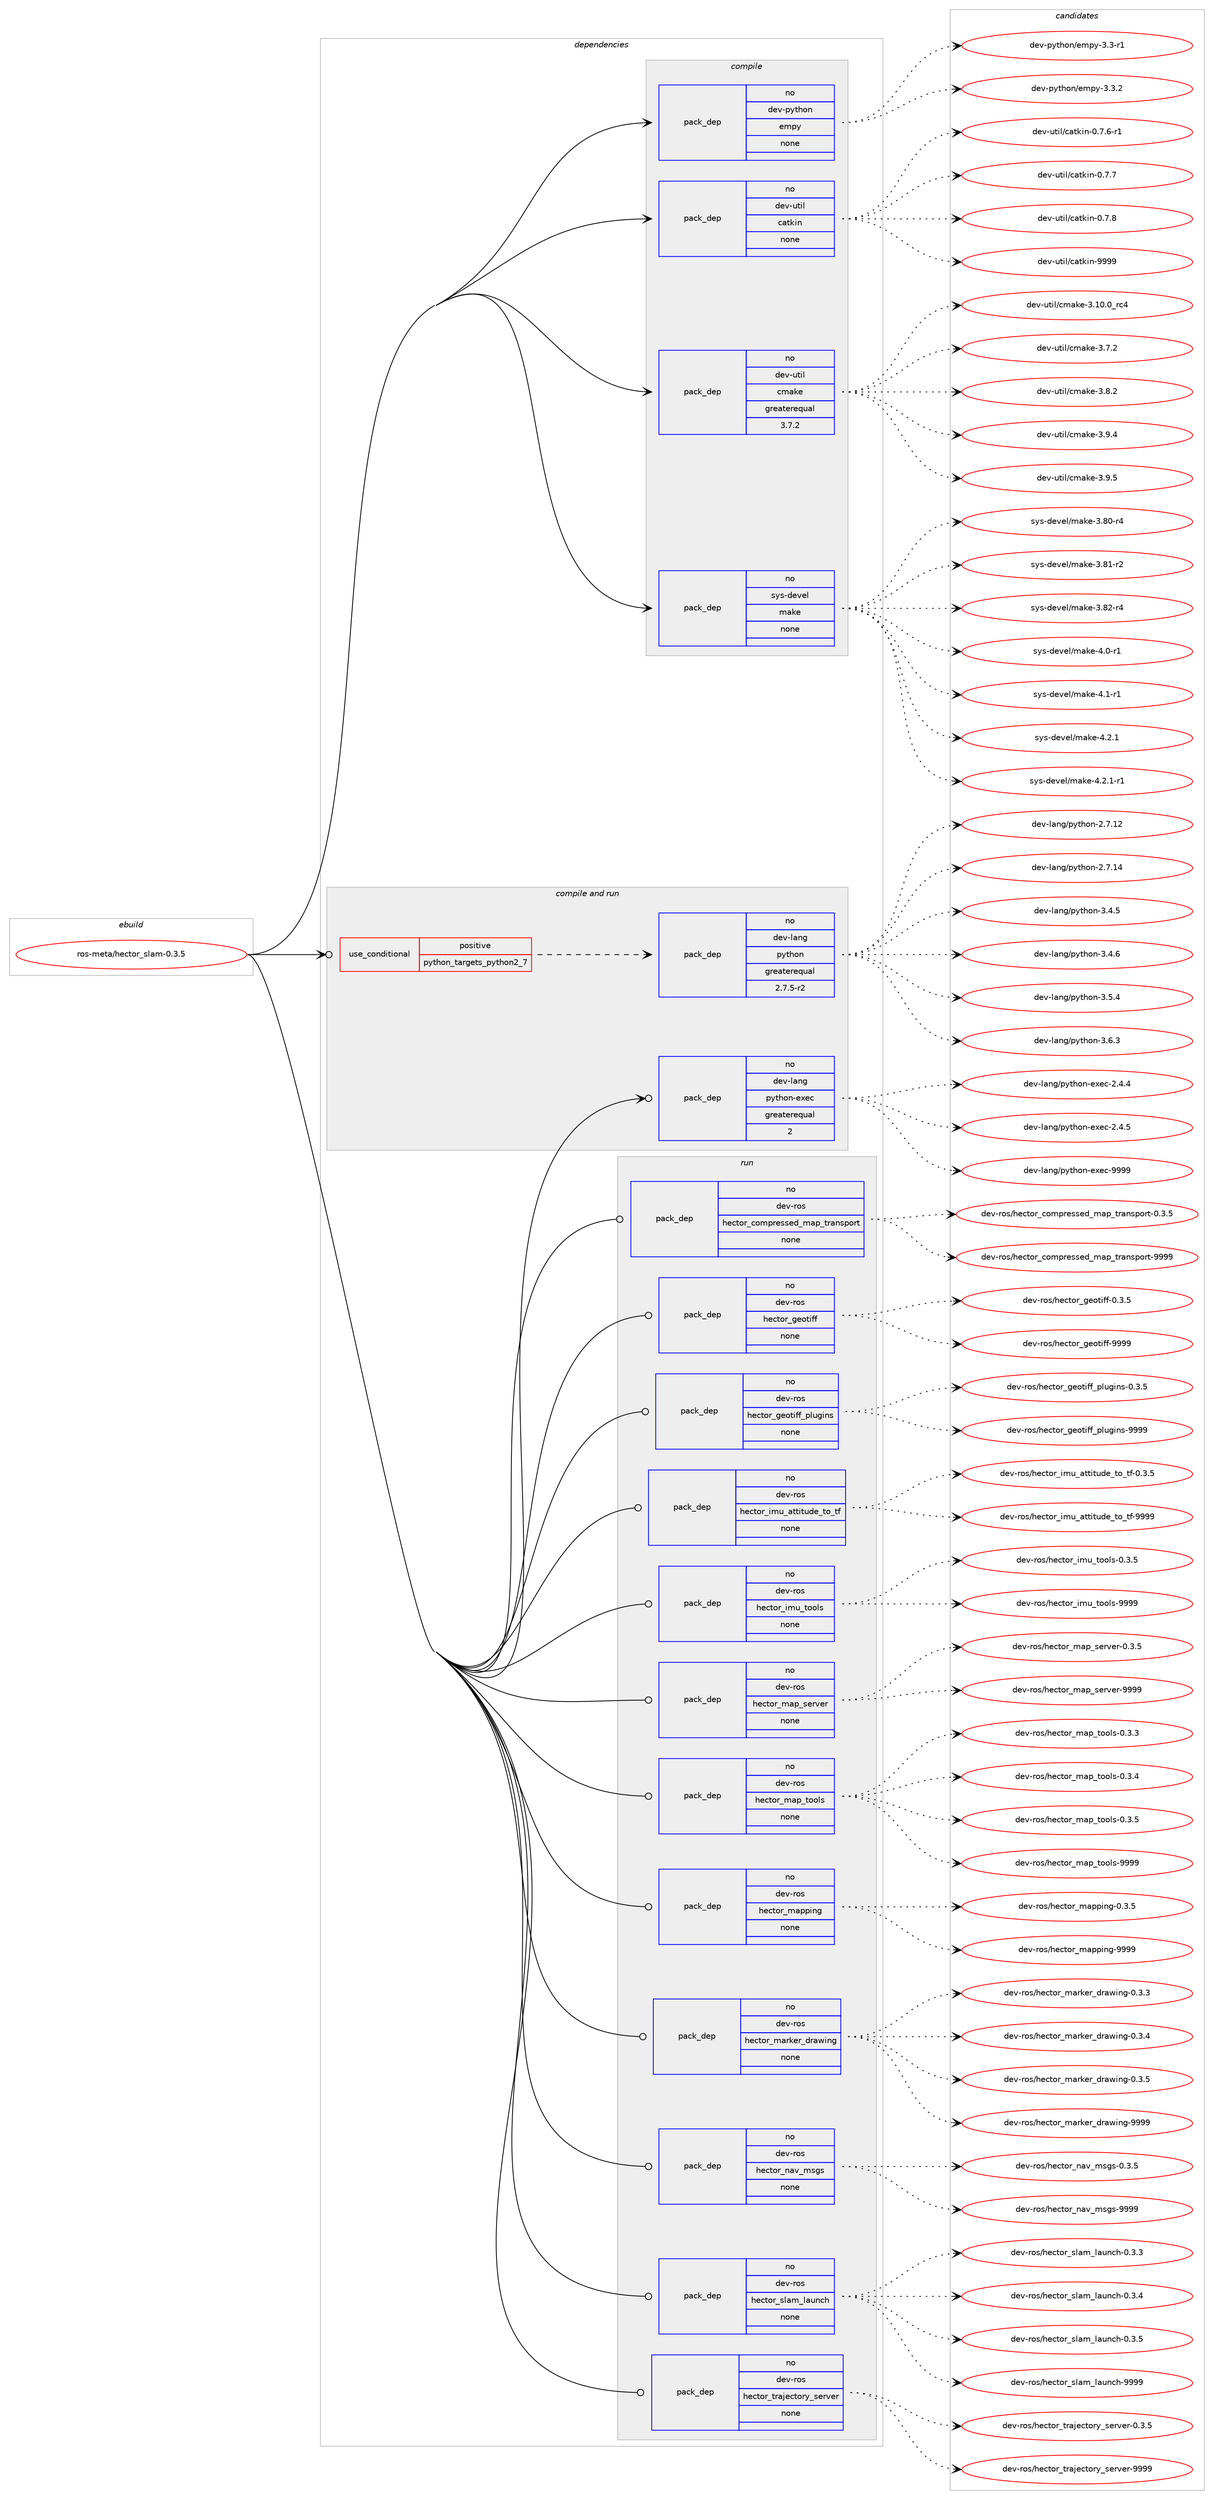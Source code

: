 digraph prolog {

# *************
# Graph options
# *************

newrank=true;
concentrate=true;
compound=true;
graph [rankdir=LR,fontname=Helvetica,fontsize=10,ranksep=1.5];#, ranksep=2.5, nodesep=0.2];
edge  [arrowhead=vee];
node  [fontname=Helvetica,fontsize=10];

# **********
# The ebuild
# **********

subgraph cluster_leftcol {
color=gray;
rank=same;
label=<<i>ebuild</i>>;
id [label="ros-meta/hector_slam-0.3.5", color=red, width=4, href="../ros-meta/hector_slam-0.3.5.svg"];
}

# ****************
# The dependencies
# ****************

subgraph cluster_midcol {
color=gray;
label=<<i>dependencies</i>>;
subgraph cluster_compile {
fillcolor="#eeeeee";
style=filled;
label=<<i>compile</i>>;
subgraph pack324960 {
dependency441592 [label=<<TABLE BORDER="0" CELLBORDER="1" CELLSPACING="0" CELLPADDING="4" WIDTH="220"><TR><TD ROWSPAN="6" CELLPADDING="30">pack_dep</TD></TR><TR><TD WIDTH="110">no</TD></TR><TR><TD>dev-python</TD></TR><TR><TD>empy</TD></TR><TR><TD>none</TD></TR><TR><TD></TD></TR></TABLE>>, shape=none, color=blue];
}
id:e -> dependency441592:w [weight=20,style="solid",arrowhead="vee"];
subgraph pack324961 {
dependency441593 [label=<<TABLE BORDER="0" CELLBORDER="1" CELLSPACING="0" CELLPADDING="4" WIDTH="220"><TR><TD ROWSPAN="6" CELLPADDING="30">pack_dep</TD></TR><TR><TD WIDTH="110">no</TD></TR><TR><TD>dev-util</TD></TR><TR><TD>catkin</TD></TR><TR><TD>none</TD></TR><TR><TD></TD></TR></TABLE>>, shape=none, color=blue];
}
id:e -> dependency441593:w [weight=20,style="solid",arrowhead="vee"];
subgraph pack324962 {
dependency441594 [label=<<TABLE BORDER="0" CELLBORDER="1" CELLSPACING="0" CELLPADDING="4" WIDTH="220"><TR><TD ROWSPAN="6" CELLPADDING="30">pack_dep</TD></TR><TR><TD WIDTH="110">no</TD></TR><TR><TD>dev-util</TD></TR><TR><TD>cmake</TD></TR><TR><TD>greaterequal</TD></TR><TR><TD>3.7.2</TD></TR></TABLE>>, shape=none, color=blue];
}
id:e -> dependency441594:w [weight=20,style="solid",arrowhead="vee"];
subgraph pack324963 {
dependency441595 [label=<<TABLE BORDER="0" CELLBORDER="1" CELLSPACING="0" CELLPADDING="4" WIDTH="220"><TR><TD ROWSPAN="6" CELLPADDING="30">pack_dep</TD></TR><TR><TD WIDTH="110">no</TD></TR><TR><TD>sys-devel</TD></TR><TR><TD>make</TD></TR><TR><TD>none</TD></TR><TR><TD></TD></TR></TABLE>>, shape=none, color=blue];
}
id:e -> dependency441595:w [weight=20,style="solid",arrowhead="vee"];
}
subgraph cluster_compileandrun {
fillcolor="#eeeeee";
style=filled;
label=<<i>compile and run</i>>;
subgraph cond108983 {
dependency441596 [label=<<TABLE BORDER="0" CELLBORDER="1" CELLSPACING="0" CELLPADDING="4"><TR><TD ROWSPAN="3" CELLPADDING="10">use_conditional</TD></TR><TR><TD>positive</TD></TR><TR><TD>python_targets_python2_7</TD></TR></TABLE>>, shape=none, color=red];
subgraph pack324964 {
dependency441597 [label=<<TABLE BORDER="0" CELLBORDER="1" CELLSPACING="0" CELLPADDING="4" WIDTH="220"><TR><TD ROWSPAN="6" CELLPADDING="30">pack_dep</TD></TR><TR><TD WIDTH="110">no</TD></TR><TR><TD>dev-lang</TD></TR><TR><TD>python</TD></TR><TR><TD>greaterequal</TD></TR><TR><TD>2.7.5-r2</TD></TR></TABLE>>, shape=none, color=blue];
}
dependency441596:e -> dependency441597:w [weight=20,style="dashed",arrowhead="vee"];
}
id:e -> dependency441596:w [weight=20,style="solid",arrowhead="odotvee"];
subgraph pack324965 {
dependency441598 [label=<<TABLE BORDER="0" CELLBORDER="1" CELLSPACING="0" CELLPADDING="4" WIDTH="220"><TR><TD ROWSPAN="6" CELLPADDING="30">pack_dep</TD></TR><TR><TD WIDTH="110">no</TD></TR><TR><TD>dev-lang</TD></TR><TR><TD>python-exec</TD></TR><TR><TD>greaterequal</TD></TR><TR><TD>2</TD></TR></TABLE>>, shape=none, color=blue];
}
id:e -> dependency441598:w [weight=20,style="solid",arrowhead="odotvee"];
}
subgraph cluster_run {
fillcolor="#eeeeee";
style=filled;
label=<<i>run</i>>;
subgraph pack324966 {
dependency441599 [label=<<TABLE BORDER="0" CELLBORDER="1" CELLSPACING="0" CELLPADDING="4" WIDTH="220"><TR><TD ROWSPAN="6" CELLPADDING="30">pack_dep</TD></TR><TR><TD WIDTH="110">no</TD></TR><TR><TD>dev-ros</TD></TR><TR><TD>hector_compressed_map_transport</TD></TR><TR><TD>none</TD></TR><TR><TD></TD></TR></TABLE>>, shape=none, color=blue];
}
id:e -> dependency441599:w [weight=20,style="solid",arrowhead="odot"];
subgraph pack324967 {
dependency441600 [label=<<TABLE BORDER="0" CELLBORDER="1" CELLSPACING="0" CELLPADDING="4" WIDTH="220"><TR><TD ROWSPAN="6" CELLPADDING="30">pack_dep</TD></TR><TR><TD WIDTH="110">no</TD></TR><TR><TD>dev-ros</TD></TR><TR><TD>hector_geotiff</TD></TR><TR><TD>none</TD></TR><TR><TD></TD></TR></TABLE>>, shape=none, color=blue];
}
id:e -> dependency441600:w [weight=20,style="solid",arrowhead="odot"];
subgraph pack324968 {
dependency441601 [label=<<TABLE BORDER="0" CELLBORDER="1" CELLSPACING="0" CELLPADDING="4" WIDTH="220"><TR><TD ROWSPAN="6" CELLPADDING="30">pack_dep</TD></TR><TR><TD WIDTH="110">no</TD></TR><TR><TD>dev-ros</TD></TR><TR><TD>hector_geotiff_plugins</TD></TR><TR><TD>none</TD></TR><TR><TD></TD></TR></TABLE>>, shape=none, color=blue];
}
id:e -> dependency441601:w [weight=20,style="solid",arrowhead="odot"];
subgraph pack324969 {
dependency441602 [label=<<TABLE BORDER="0" CELLBORDER="1" CELLSPACING="0" CELLPADDING="4" WIDTH="220"><TR><TD ROWSPAN="6" CELLPADDING="30">pack_dep</TD></TR><TR><TD WIDTH="110">no</TD></TR><TR><TD>dev-ros</TD></TR><TR><TD>hector_imu_attitude_to_tf</TD></TR><TR><TD>none</TD></TR><TR><TD></TD></TR></TABLE>>, shape=none, color=blue];
}
id:e -> dependency441602:w [weight=20,style="solid",arrowhead="odot"];
subgraph pack324970 {
dependency441603 [label=<<TABLE BORDER="0" CELLBORDER="1" CELLSPACING="0" CELLPADDING="4" WIDTH="220"><TR><TD ROWSPAN="6" CELLPADDING="30">pack_dep</TD></TR><TR><TD WIDTH="110">no</TD></TR><TR><TD>dev-ros</TD></TR><TR><TD>hector_imu_tools</TD></TR><TR><TD>none</TD></TR><TR><TD></TD></TR></TABLE>>, shape=none, color=blue];
}
id:e -> dependency441603:w [weight=20,style="solid",arrowhead="odot"];
subgraph pack324971 {
dependency441604 [label=<<TABLE BORDER="0" CELLBORDER="1" CELLSPACING="0" CELLPADDING="4" WIDTH="220"><TR><TD ROWSPAN="6" CELLPADDING="30">pack_dep</TD></TR><TR><TD WIDTH="110">no</TD></TR><TR><TD>dev-ros</TD></TR><TR><TD>hector_map_server</TD></TR><TR><TD>none</TD></TR><TR><TD></TD></TR></TABLE>>, shape=none, color=blue];
}
id:e -> dependency441604:w [weight=20,style="solid",arrowhead="odot"];
subgraph pack324972 {
dependency441605 [label=<<TABLE BORDER="0" CELLBORDER="1" CELLSPACING="0" CELLPADDING="4" WIDTH="220"><TR><TD ROWSPAN="6" CELLPADDING="30">pack_dep</TD></TR><TR><TD WIDTH="110">no</TD></TR><TR><TD>dev-ros</TD></TR><TR><TD>hector_map_tools</TD></TR><TR><TD>none</TD></TR><TR><TD></TD></TR></TABLE>>, shape=none, color=blue];
}
id:e -> dependency441605:w [weight=20,style="solid",arrowhead="odot"];
subgraph pack324973 {
dependency441606 [label=<<TABLE BORDER="0" CELLBORDER="1" CELLSPACING="0" CELLPADDING="4" WIDTH="220"><TR><TD ROWSPAN="6" CELLPADDING="30">pack_dep</TD></TR><TR><TD WIDTH="110">no</TD></TR><TR><TD>dev-ros</TD></TR><TR><TD>hector_mapping</TD></TR><TR><TD>none</TD></TR><TR><TD></TD></TR></TABLE>>, shape=none, color=blue];
}
id:e -> dependency441606:w [weight=20,style="solid",arrowhead="odot"];
subgraph pack324974 {
dependency441607 [label=<<TABLE BORDER="0" CELLBORDER="1" CELLSPACING="0" CELLPADDING="4" WIDTH="220"><TR><TD ROWSPAN="6" CELLPADDING="30">pack_dep</TD></TR><TR><TD WIDTH="110">no</TD></TR><TR><TD>dev-ros</TD></TR><TR><TD>hector_marker_drawing</TD></TR><TR><TD>none</TD></TR><TR><TD></TD></TR></TABLE>>, shape=none, color=blue];
}
id:e -> dependency441607:w [weight=20,style="solid",arrowhead="odot"];
subgraph pack324975 {
dependency441608 [label=<<TABLE BORDER="0" CELLBORDER="1" CELLSPACING="0" CELLPADDING="4" WIDTH="220"><TR><TD ROWSPAN="6" CELLPADDING="30">pack_dep</TD></TR><TR><TD WIDTH="110">no</TD></TR><TR><TD>dev-ros</TD></TR><TR><TD>hector_nav_msgs</TD></TR><TR><TD>none</TD></TR><TR><TD></TD></TR></TABLE>>, shape=none, color=blue];
}
id:e -> dependency441608:w [weight=20,style="solid",arrowhead="odot"];
subgraph pack324976 {
dependency441609 [label=<<TABLE BORDER="0" CELLBORDER="1" CELLSPACING="0" CELLPADDING="4" WIDTH="220"><TR><TD ROWSPAN="6" CELLPADDING="30">pack_dep</TD></TR><TR><TD WIDTH="110">no</TD></TR><TR><TD>dev-ros</TD></TR><TR><TD>hector_slam_launch</TD></TR><TR><TD>none</TD></TR><TR><TD></TD></TR></TABLE>>, shape=none, color=blue];
}
id:e -> dependency441609:w [weight=20,style="solid",arrowhead="odot"];
subgraph pack324977 {
dependency441610 [label=<<TABLE BORDER="0" CELLBORDER="1" CELLSPACING="0" CELLPADDING="4" WIDTH="220"><TR><TD ROWSPAN="6" CELLPADDING="30">pack_dep</TD></TR><TR><TD WIDTH="110">no</TD></TR><TR><TD>dev-ros</TD></TR><TR><TD>hector_trajectory_server</TD></TR><TR><TD>none</TD></TR><TR><TD></TD></TR></TABLE>>, shape=none, color=blue];
}
id:e -> dependency441610:w [weight=20,style="solid",arrowhead="odot"];
}
}

# **************
# The candidates
# **************

subgraph cluster_choices {
rank=same;
color=gray;
label=<<i>candidates</i>>;

subgraph choice324960 {
color=black;
nodesep=1;
choice1001011184511212111610411111047101109112121455146514511449 [label="dev-python/empy-3.3-r1", color=red, width=4,href="../dev-python/empy-3.3-r1.svg"];
choice1001011184511212111610411111047101109112121455146514650 [label="dev-python/empy-3.3.2", color=red, width=4,href="../dev-python/empy-3.3.2.svg"];
dependency441592:e -> choice1001011184511212111610411111047101109112121455146514511449:w [style=dotted,weight="100"];
dependency441592:e -> choice1001011184511212111610411111047101109112121455146514650:w [style=dotted,weight="100"];
}
subgraph choice324961 {
color=black;
nodesep=1;
choice100101118451171161051084799971161071051104548465546544511449 [label="dev-util/catkin-0.7.6-r1", color=red, width=4,href="../dev-util/catkin-0.7.6-r1.svg"];
choice10010111845117116105108479997116107105110454846554655 [label="dev-util/catkin-0.7.7", color=red, width=4,href="../dev-util/catkin-0.7.7.svg"];
choice10010111845117116105108479997116107105110454846554656 [label="dev-util/catkin-0.7.8", color=red, width=4,href="../dev-util/catkin-0.7.8.svg"];
choice100101118451171161051084799971161071051104557575757 [label="dev-util/catkin-9999", color=red, width=4,href="../dev-util/catkin-9999.svg"];
dependency441593:e -> choice100101118451171161051084799971161071051104548465546544511449:w [style=dotted,weight="100"];
dependency441593:e -> choice10010111845117116105108479997116107105110454846554655:w [style=dotted,weight="100"];
dependency441593:e -> choice10010111845117116105108479997116107105110454846554656:w [style=dotted,weight="100"];
dependency441593:e -> choice100101118451171161051084799971161071051104557575757:w [style=dotted,weight="100"];
}
subgraph choice324962 {
color=black;
nodesep=1;
choice1001011184511711610510847991099710710145514649484648951149952 [label="dev-util/cmake-3.10.0_rc4", color=red, width=4,href="../dev-util/cmake-3.10.0_rc4.svg"];
choice10010111845117116105108479910997107101455146554650 [label="dev-util/cmake-3.7.2", color=red, width=4,href="../dev-util/cmake-3.7.2.svg"];
choice10010111845117116105108479910997107101455146564650 [label="dev-util/cmake-3.8.2", color=red, width=4,href="../dev-util/cmake-3.8.2.svg"];
choice10010111845117116105108479910997107101455146574652 [label="dev-util/cmake-3.9.4", color=red, width=4,href="../dev-util/cmake-3.9.4.svg"];
choice10010111845117116105108479910997107101455146574653 [label="dev-util/cmake-3.9.5", color=red, width=4,href="../dev-util/cmake-3.9.5.svg"];
dependency441594:e -> choice1001011184511711610510847991099710710145514649484648951149952:w [style=dotted,weight="100"];
dependency441594:e -> choice10010111845117116105108479910997107101455146554650:w [style=dotted,weight="100"];
dependency441594:e -> choice10010111845117116105108479910997107101455146564650:w [style=dotted,weight="100"];
dependency441594:e -> choice10010111845117116105108479910997107101455146574652:w [style=dotted,weight="100"];
dependency441594:e -> choice10010111845117116105108479910997107101455146574653:w [style=dotted,weight="100"];
}
subgraph choice324963 {
color=black;
nodesep=1;
choice11512111545100101118101108471099710710145514656484511452 [label="sys-devel/make-3.80-r4", color=red, width=4,href="../sys-devel/make-3.80-r4.svg"];
choice11512111545100101118101108471099710710145514656494511450 [label="sys-devel/make-3.81-r2", color=red, width=4,href="../sys-devel/make-3.81-r2.svg"];
choice11512111545100101118101108471099710710145514656504511452 [label="sys-devel/make-3.82-r4", color=red, width=4,href="../sys-devel/make-3.82-r4.svg"];
choice115121115451001011181011084710997107101455246484511449 [label="sys-devel/make-4.0-r1", color=red, width=4,href="../sys-devel/make-4.0-r1.svg"];
choice115121115451001011181011084710997107101455246494511449 [label="sys-devel/make-4.1-r1", color=red, width=4,href="../sys-devel/make-4.1-r1.svg"];
choice115121115451001011181011084710997107101455246504649 [label="sys-devel/make-4.2.1", color=red, width=4,href="../sys-devel/make-4.2.1.svg"];
choice1151211154510010111810110847109971071014552465046494511449 [label="sys-devel/make-4.2.1-r1", color=red, width=4,href="../sys-devel/make-4.2.1-r1.svg"];
dependency441595:e -> choice11512111545100101118101108471099710710145514656484511452:w [style=dotted,weight="100"];
dependency441595:e -> choice11512111545100101118101108471099710710145514656494511450:w [style=dotted,weight="100"];
dependency441595:e -> choice11512111545100101118101108471099710710145514656504511452:w [style=dotted,weight="100"];
dependency441595:e -> choice115121115451001011181011084710997107101455246484511449:w [style=dotted,weight="100"];
dependency441595:e -> choice115121115451001011181011084710997107101455246494511449:w [style=dotted,weight="100"];
dependency441595:e -> choice115121115451001011181011084710997107101455246504649:w [style=dotted,weight="100"];
dependency441595:e -> choice1151211154510010111810110847109971071014552465046494511449:w [style=dotted,weight="100"];
}
subgraph choice324964 {
color=black;
nodesep=1;
choice10010111845108971101034711212111610411111045504655464950 [label="dev-lang/python-2.7.12", color=red, width=4,href="../dev-lang/python-2.7.12.svg"];
choice10010111845108971101034711212111610411111045504655464952 [label="dev-lang/python-2.7.14", color=red, width=4,href="../dev-lang/python-2.7.14.svg"];
choice100101118451089711010347112121116104111110455146524653 [label="dev-lang/python-3.4.5", color=red, width=4,href="../dev-lang/python-3.4.5.svg"];
choice100101118451089711010347112121116104111110455146524654 [label="dev-lang/python-3.4.6", color=red, width=4,href="../dev-lang/python-3.4.6.svg"];
choice100101118451089711010347112121116104111110455146534652 [label="dev-lang/python-3.5.4", color=red, width=4,href="../dev-lang/python-3.5.4.svg"];
choice100101118451089711010347112121116104111110455146544651 [label="dev-lang/python-3.6.3", color=red, width=4,href="../dev-lang/python-3.6.3.svg"];
dependency441597:e -> choice10010111845108971101034711212111610411111045504655464950:w [style=dotted,weight="100"];
dependency441597:e -> choice10010111845108971101034711212111610411111045504655464952:w [style=dotted,weight="100"];
dependency441597:e -> choice100101118451089711010347112121116104111110455146524653:w [style=dotted,weight="100"];
dependency441597:e -> choice100101118451089711010347112121116104111110455146524654:w [style=dotted,weight="100"];
dependency441597:e -> choice100101118451089711010347112121116104111110455146534652:w [style=dotted,weight="100"];
dependency441597:e -> choice100101118451089711010347112121116104111110455146544651:w [style=dotted,weight="100"];
}
subgraph choice324965 {
color=black;
nodesep=1;
choice1001011184510897110103471121211161041111104510112010199455046524652 [label="dev-lang/python-exec-2.4.4", color=red, width=4,href="../dev-lang/python-exec-2.4.4.svg"];
choice1001011184510897110103471121211161041111104510112010199455046524653 [label="dev-lang/python-exec-2.4.5", color=red, width=4,href="../dev-lang/python-exec-2.4.5.svg"];
choice10010111845108971101034711212111610411111045101120101994557575757 [label="dev-lang/python-exec-9999", color=red, width=4,href="../dev-lang/python-exec-9999.svg"];
dependency441598:e -> choice1001011184510897110103471121211161041111104510112010199455046524652:w [style=dotted,weight="100"];
dependency441598:e -> choice1001011184510897110103471121211161041111104510112010199455046524653:w [style=dotted,weight="100"];
dependency441598:e -> choice10010111845108971101034711212111610411111045101120101994557575757:w [style=dotted,weight="100"];
}
subgraph choice324966 {
color=black;
nodesep=1;
choice100101118451141111154710410199116111114959911110911211410111511510110095109971129511611497110115112111114116454846514653 [label="dev-ros/hector_compressed_map_transport-0.3.5", color=red, width=4,href="../dev-ros/hector_compressed_map_transport-0.3.5.svg"];
choice1001011184511411111547104101991161111149599111109112114101115115101100951099711295116114971101151121111141164557575757 [label="dev-ros/hector_compressed_map_transport-9999", color=red, width=4,href="../dev-ros/hector_compressed_map_transport-9999.svg"];
dependency441599:e -> choice100101118451141111154710410199116111114959911110911211410111511510110095109971129511611497110115112111114116454846514653:w [style=dotted,weight="100"];
dependency441599:e -> choice1001011184511411111547104101991161111149599111109112114101115115101100951099711295116114971101151121111141164557575757:w [style=dotted,weight="100"];
}
subgraph choice324967 {
color=black;
nodesep=1;
choice10010111845114111115471041019911611111495103101111116105102102454846514653 [label="dev-ros/hector_geotiff-0.3.5", color=red, width=4,href="../dev-ros/hector_geotiff-0.3.5.svg"];
choice100101118451141111154710410199116111114951031011111161051021024557575757 [label="dev-ros/hector_geotiff-9999", color=red, width=4,href="../dev-ros/hector_geotiff-9999.svg"];
dependency441600:e -> choice10010111845114111115471041019911611111495103101111116105102102454846514653:w [style=dotted,weight="100"];
dependency441600:e -> choice100101118451141111154710410199116111114951031011111161051021024557575757:w [style=dotted,weight="100"];
}
subgraph choice324968 {
color=black;
nodesep=1;
choice1001011184511411111547104101991161111149510310111111610510210295112108117103105110115454846514653 [label="dev-ros/hector_geotiff_plugins-0.3.5", color=red, width=4,href="../dev-ros/hector_geotiff_plugins-0.3.5.svg"];
choice10010111845114111115471041019911611111495103101111116105102102951121081171031051101154557575757 [label="dev-ros/hector_geotiff_plugins-9999", color=red, width=4,href="../dev-ros/hector_geotiff_plugins-9999.svg"];
dependency441601:e -> choice1001011184511411111547104101991161111149510310111111610510210295112108117103105110115454846514653:w [style=dotted,weight="100"];
dependency441601:e -> choice10010111845114111115471041019911611111495103101111116105102102951121081171031051101154557575757:w [style=dotted,weight="100"];
}
subgraph choice324969 {
color=black;
nodesep=1;
choice1001011184511411111547104101991161111149510510911795971161161051161171001019511611195116102454846514653 [label="dev-ros/hector_imu_attitude_to_tf-0.3.5", color=red, width=4,href="../dev-ros/hector_imu_attitude_to_tf-0.3.5.svg"];
choice10010111845114111115471041019911611111495105109117959711611610511611710010195116111951161024557575757 [label="dev-ros/hector_imu_attitude_to_tf-9999", color=red, width=4,href="../dev-ros/hector_imu_attitude_to_tf-9999.svg"];
dependency441602:e -> choice1001011184511411111547104101991161111149510510911795971161161051161171001019511611195116102454846514653:w [style=dotted,weight="100"];
dependency441602:e -> choice10010111845114111115471041019911611111495105109117959711611610511611710010195116111951161024557575757:w [style=dotted,weight="100"];
}
subgraph choice324970 {
color=black;
nodesep=1;
choice1001011184511411111547104101991161111149510510911795116111111108115454846514653 [label="dev-ros/hector_imu_tools-0.3.5", color=red, width=4,href="../dev-ros/hector_imu_tools-0.3.5.svg"];
choice10010111845114111115471041019911611111495105109117951161111111081154557575757 [label="dev-ros/hector_imu_tools-9999", color=red, width=4,href="../dev-ros/hector_imu_tools-9999.svg"];
dependency441603:e -> choice1001011184511411111547104101991161111149510510911795116111111108115454846514653:w [style=dotted,weight="100"];
dependency441603:e -> choice10010111845114111115471041019911611111495105109117951161111111081154557575757:w [style=dotted,weight="100"];
}
subgraph choice324971 {
color=black;
nodesep=1;
choice100101118451141111154710410199116111114951099711295115101114118101114454846514653 [label="dev-ros/hector_map_server-0.3.5", color=red, width=4,href="../dev-ros/hector_map_server-0.3.5.svg"];
choice1001011184511411111547104101991161111149510997112951151011141181011144557575757 [label="dev-ros/hector_map_server-9999", color=red, width=4,href="../dev-ros/hector_map_server-9999.svg"];
dependency441604:e -> choice100101118451141111154710410199116111114951099711295115101114118101114454846514653:w [style=dotted,weight="100"];
dependency441604:e -> choice1001011184511411111547104101991161111149510997112951151011141181011144557575757:w [style=dotted,weight="100"];
}
subgraph choice324972 {
color=black;
nodesep=1;
choice100101118451141111154710410199116111114951099711295116111111108115454846514651 [label="dev-ros/hector_map_tools-0.3.3", color=red, width=4,href="../dev-ros/hector_map_tools-0.3.3.svg"];
choice100101118451141111154710410199116111114951099711295116111111108115454846514652 [label="dev-ros/hector_map_tools-0.3.4", color=red, width=4,href="../dev-ros/hector_map_tools-0.3.4.svg"];
choice100101118451141111154710410199116111114951099711295116111111108115454846514653 [label="dev-ros/hector_map_tools-0.3.5", color=red, width=4,href="../dev-ros/hector_map_tools-0.3.5.svg"];
choice1001011184511411111547104101991161111149510997112951161111111081154557575757 [label="dev-ros/hector_map_tools-9999", color=red, width=4,href="../dev-ros/hector_map_tools-9999.svg"];
dependency441605:e -> choice100101118451141111154710410199116111114951099711295116111111108115454846514651:w [style=dotted,weight="100"];
dependency441605:e -> choice100101118451141111154710410199116111114951099711295116111111108115454846514652:w [style=dotted,weight="100"];
dependency441605:e -> choice100101118451141111154710410199116111114951099711295116111111108115454846514653:w [style=dotted,weight="100"];
dependency441605:e -> choice1001011184511411111547104101991161111149510997112951161111111081154557575757:w [style=dotted,weight="100"];
}
subgraph choice324973 {
color=black;
nodesep=1;
choice1001011184511411111547104101991161111149510997112112105110103454846514653 [label="dev-ros/hector_mapping-0.3.5", color=red, width=4,href="../dev-ros/hector_mapping-0.3.5.svg"];
choice10010111845114111115471041019911611111495109971121121051101034557575757 [label="dev-ros/hector_mapping-9999", color=red, width=4,href="../dev-ros/hector_mapping-9999.svg"];
dependency441606:e -> choice1001011184511411111547104101991161111149510997112112105110103454846514653:w [style=dotted,weight="100"];
dependency441606:e -> choice10010111845114111115471041019911611111495109971121121051101034557575757:w [style=dotted,weight="100"];
}
subgraph choice324974 {
color=black;
nodesep=1;
choice10010111845114111115471041019911611111495109971141071011149510011497119105110103454846514651 [label="dev-ros/hector_marker_drawing-0.3.3", color=red, width=4,href="../dev-ros/hector_marker_drawing-0.3.3.svg"];
choice10010111845114111115471041019911611111495109971141071011149510011497119105110103454846514652 [label="dev-ros/hector_marker_drawing-0.3.4", color=red, width=4,href="../dev-ros/hector_marker_drawing-0.3.4.svg"];
choice10010111845114111115471041019911611111495109971141071011149510011497119105110103454846514653 [label="dev-ros/hector_marker_drawing-0.3.5", color=red, width=4,href="../dev-ros/hector_marker_drawing-0.3.5.svg"];
choice100101118451141111154710410199116111114951099711410710111495100114971191051101034557575757 [label="dev-ros/hector_marker_drawing-9999", color=red, width=4,href="../dev-ros/hector_marker_drawing-9999.svg"];
dependency441607:e -> choice10010111845114111115471041019911611111495109971141071011149510011497119105110103454846514651:w [style=dotted,weight="100"];
dependency441607:e -> choice10010111845114111115471041019911611111495109971141071011149510011497119105110103454846514652:w [style=dotted,weight="100"];
dependency441607:e -> choice10010111845114111115471041019911611111495109971141071011149510011497119105110103454846514653:w [style=dotted,weight="100"];
dependency441607:e -> choice100101118451141111154710410199116111114951099711410710111495100114971191051101034557575757:w [style=dotted,weight="100"];
}
subgraph choice324975 {
color=black;
nodesep=1;
choice100101118451141111154710410199116111114951109711895109115103115454846514653 [label="dev-ros/hector_nav_msgs-0.3.5", color=red, width=4,href="../dev-ros/hector_nav_msgs-0.3.5.svg"];
choice1001011184511411111547104101991161111149511097118951091151031154557575757 [label="dev-ros/hector_nav_msgs-9999", color=red, width=4,href="../dev-ros/hector_nav_msgs-9999.svg"];
dependency441608:e -> choice100101118451141111154710410199116111114951109711895109115103115454846514653:w [style=dotted,weight="100"];
dependency441608:e -> choice1001011184511411111547104101991161111149511097118951091151031154557575757:w [style=dotted,weight="100"];
}
subgraph choice324976 {
color=black;
nodesep=1;
choice1001011184511411111547104101991161111149511510897109951089711711099104454846514651 [label="dev-ros/hector_slam_launch-0.3.3", color=red, width=4,href="../dev-ros/hector_slam_launch-0.3.3.svg"];
choice1001011184511411111547104101991161111149511510897109951089711711099104454846514652 [label="dev-ros/hector_slam_launch-0.3.4", color=red, width=4,href="../dev-ros/hector_slam_launch-0.3.4.svg"];
choice1001011184511411111547104101991161111149511510897109951089711711099104454846514653 [label="dev-ros/hector_slam_launch-0.3.5", color=red, width=4,href="../dev-ros/hector_slam_launch-0.3.5.svg"];
choice10010111845114111115471041019911611111495115108971099510897117110991044557575757 [label="dev-ros/hector_slam_launch-9999", color=red, width=4,href="../dev-ros/hector_slam_launch-9999.svg"];
dependency441609:e -> choice1001011184511411111547104101991161111149511510897109951089711711099104454846514651:w [style=dotted,weight="100"];
dependency441609:e -> choice1001011184511411111547104101991161111149511510897109951089711711099104454846514652:w [style=dotted,weight="100"];
dependency441609:e -> choice1001011184511411111547104101991161111149511510897109951089711711099104454846514653:w [style=dotted,weight="100"];
dependency441609:e -> choice10010111845114111115471041019911611111495115108971099510897117110991044557575757:w [style=dotted,weight="100"];
}
subgraph choice324977 {
color=black;
nodesep=1;
choice10010111845114111115471041019911611111495116114971061019911611111412195115101114118101114454846514653 [label="dev-ros/hector_trajectory_server-0.3.5", color=red, width=4,href="../dev-ros/hector_trajectory_server-0.3.5.svg"];
choice100101118451141111154710410199116111114951161149710610199116111114121951151011141181011144557575757 [label="dev-ros/hector_trajectory_server-9999", color=red, width=4,href="../dev-ros/hector_trajectory_server-9999.svg"];
dependency441610:e -> choice10010111845114111115471041019911611111495116114971061019911611111412195115101114118101114454846514653:w [style=dotted,weight="100"];
dependency441610:e -> choice100101118451141111154710410199116111114951161149710610199116111114121951151011141181011144557575757:w [style=dotted,weight="100"];
}
}

}
